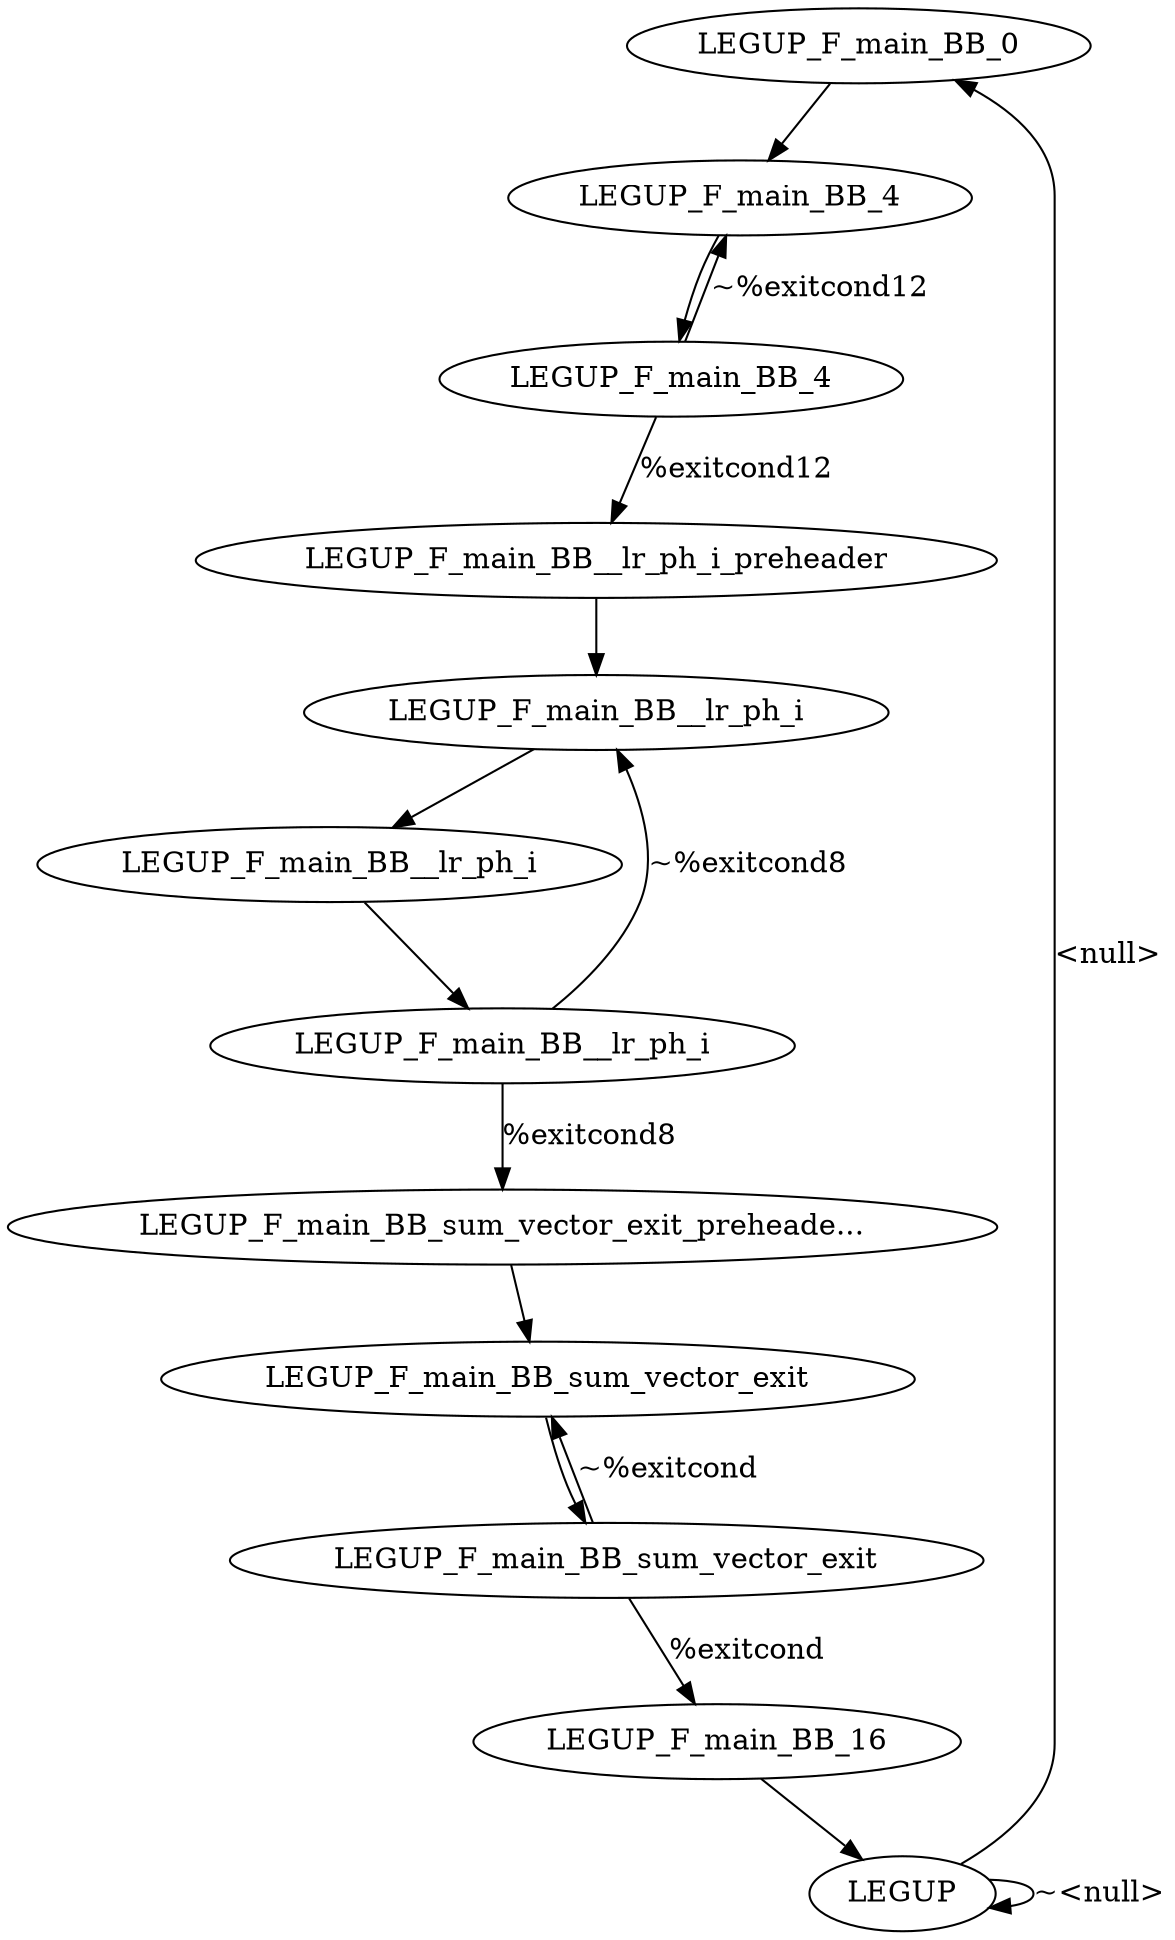 digraph {
Node0xadcf348[label="LEGUP_F_main_BB_0"];
Node0xadcf2a8[label="LEGUP"];
Node0xadcf2a8 -> Node0xadcf348[label="<null>"];
Node0xadcf2a8 -> Node0xadcf2a8[label="~<null>"];
Node0xadee860[label="LEGUP_F_main_BB_4"];
Node0xadcf348 -> Node0xadee860;
Node0xadee8b0[label="LEGUP_F_main_BB_4"];
Node0xadee860 -> Node0xadee8b0;
Node0xadee900[label="LEGUP_F_main_BB__lr_ph_i_preheader"];
Node0xadee8b0 -> Node0xadee900[label="%exitcond12"];
Node0xadee8b0 -> Node0xadee860[label="~%exitcond12"];
Node0xadee950[label="LEGUP_F_main_BB__lr_ph_i"];
Node0xadee900 -> Node0xadee950;
Node0xadee9a0[label="LEGUP_F_main_BB__lr_ph_i"];
Node0xadee950 -> Node0xadee9a0;
Node0xadee9f0[label="LEGUP_F_main_BB__lr_ph_i"];
Node0xadee9a0 -> Node0xadee9f0;
Node0xadeea40[label="LEGUP_F_main_BB_sum_vector_exit_preheade..."];
Node0xadee9f0 -> Node0xadeea40[label="%exitcond8"];
Node0xadee9f0 -> Node0xadee950[label="~%exitcond8"];
Node0xadeea90[label="LEGUP_F_main_BB_sum_vector_exit"];
Node0xadeea40 -> Node0xadeea90;
Node0xadeeae0[label="LEGUP_F_main_BB_sum_vector_exit"];
Node0xadeea90 -> Node0xadeeae0;
Node0xadeeb30[label="LEGUP_F_main_BB_16"];
Node0xadeeae0 -> Node0xadeeb30[label="%exitcond"];
Node0xadeeae0 -> Node0xadeea90[label="~%exitcond"];
Node0xadeeb30 -> Node0xadcf2a8;
}
